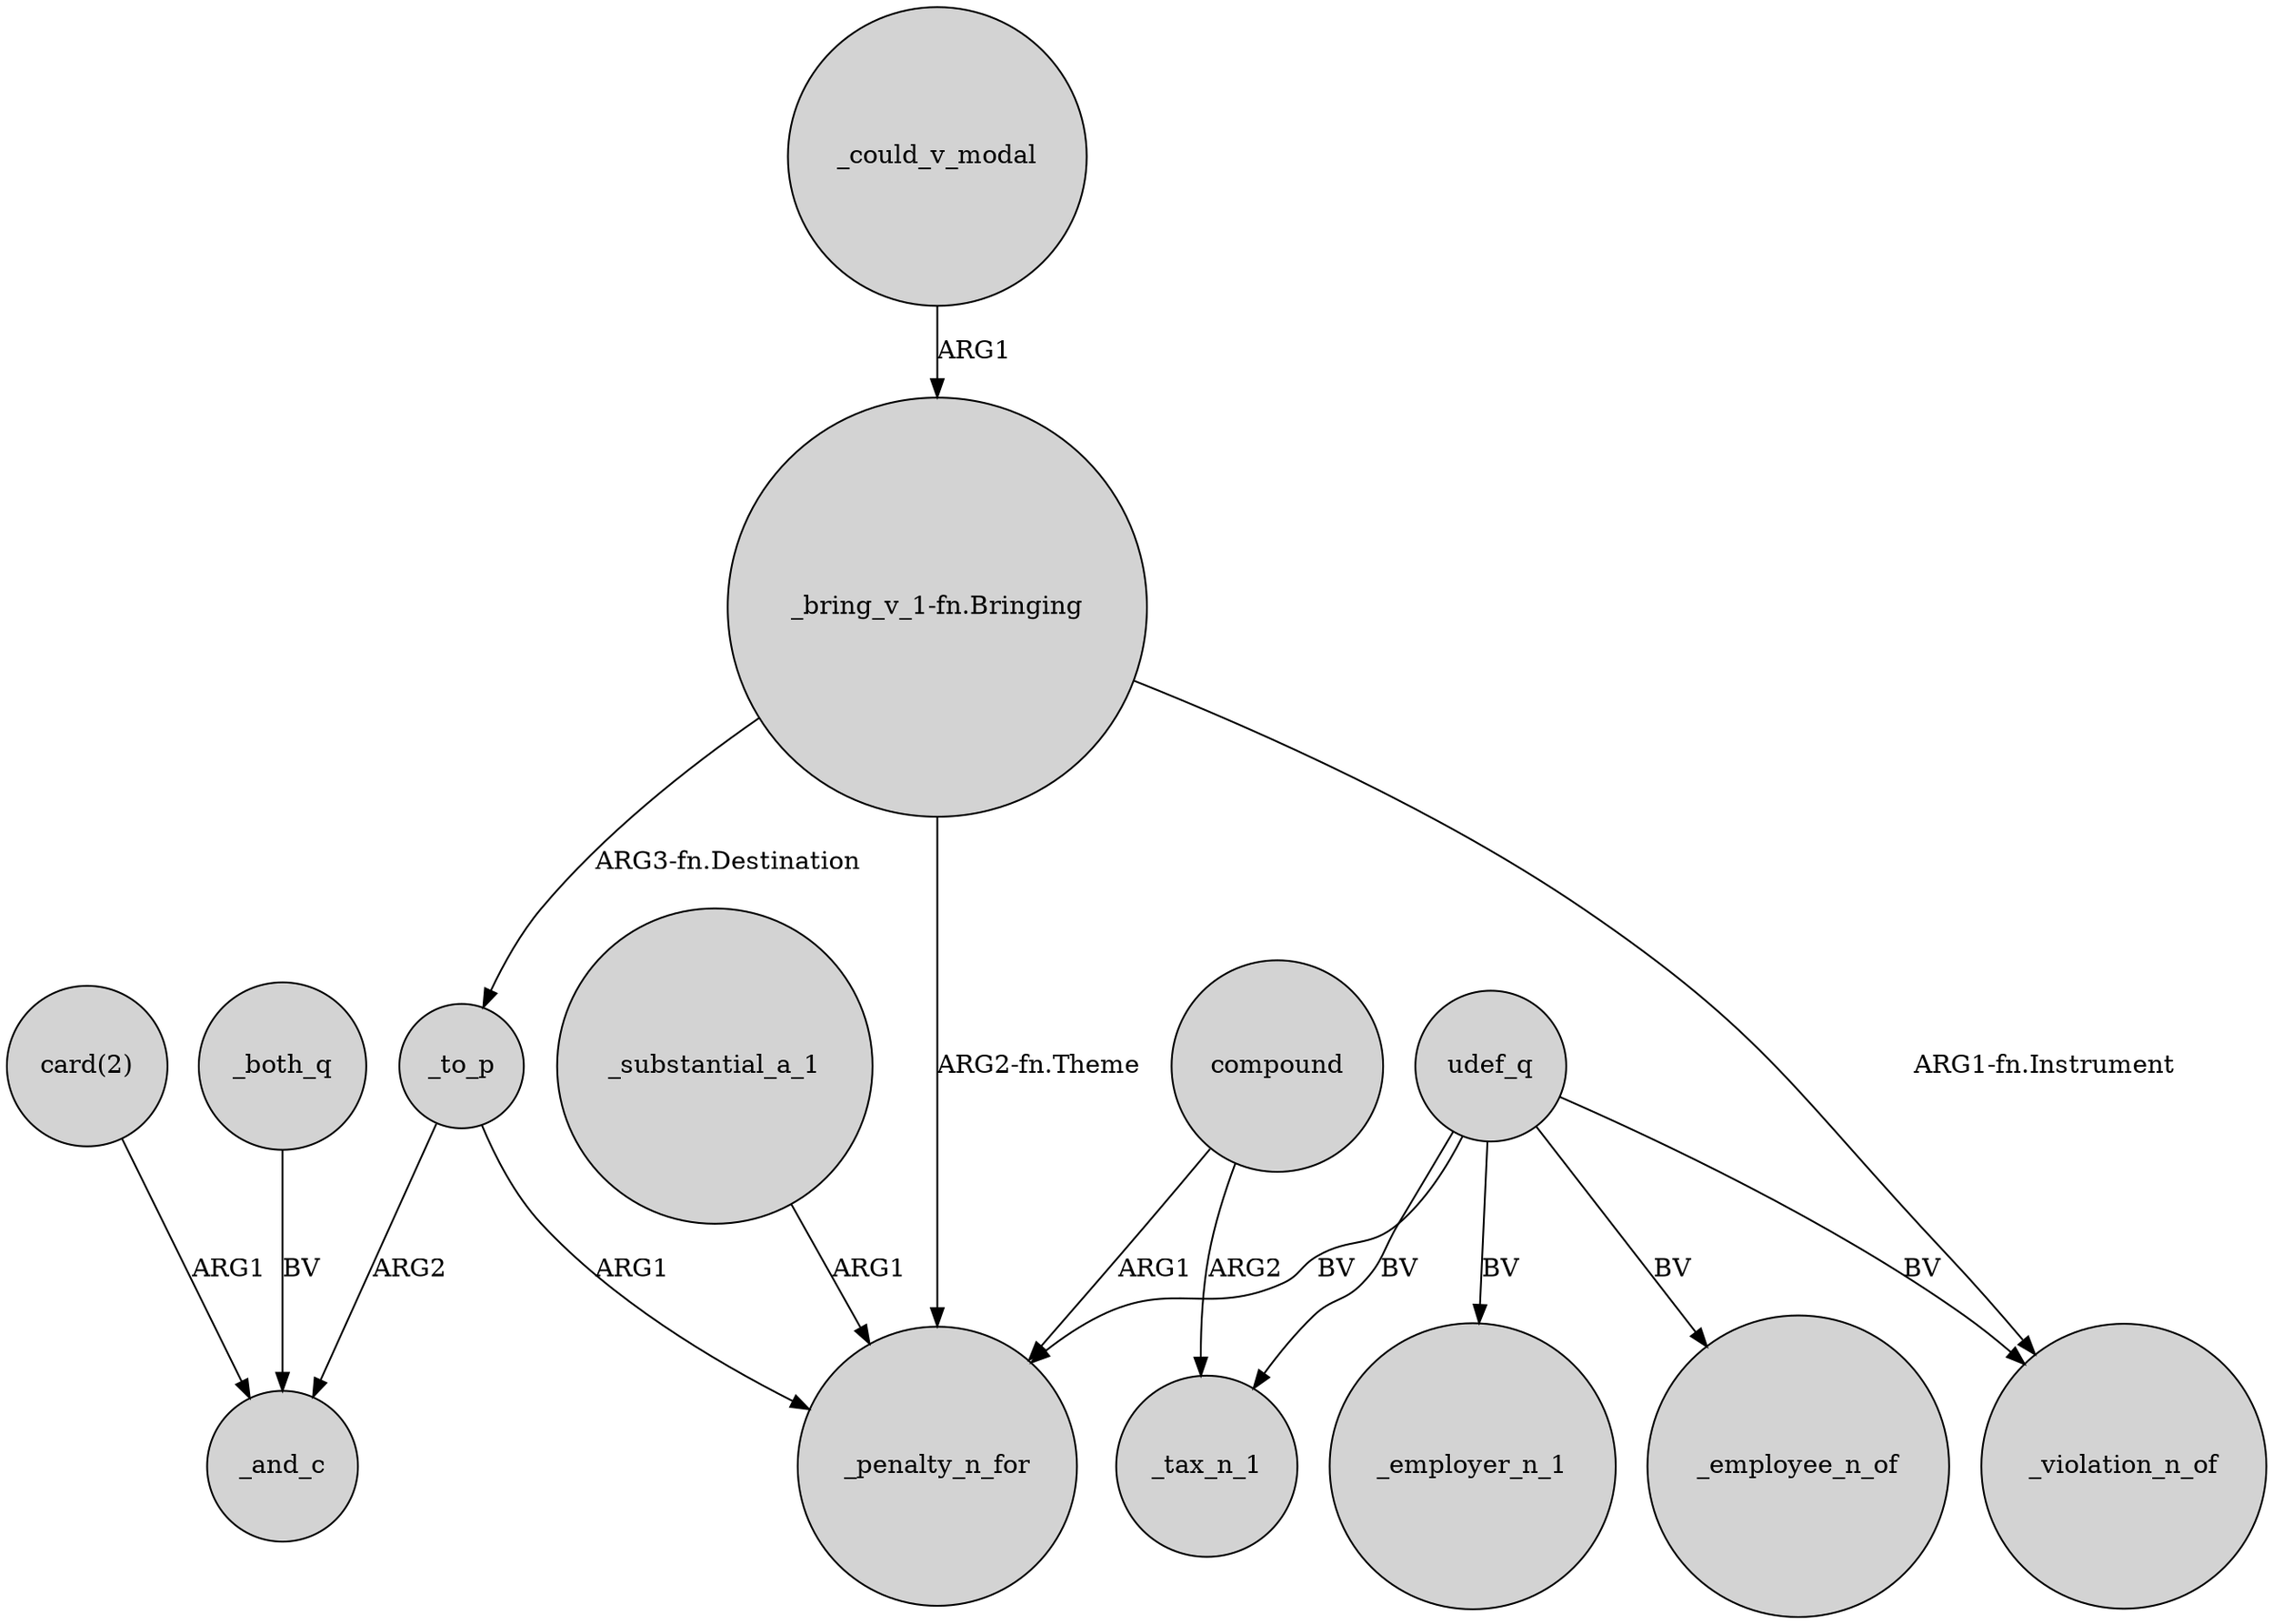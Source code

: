 digraph {
	node [shape=circle style=filled]
	"card(2)" -> _and_c [label=ARG1]
	_both_q -> _and_c [label=BV]
	udef_q -> _employer_n_1 [label=BV]
	"_bring_v_1-fn.Bringing" -> _to_p [label="ARG3-fn.Destination"]
	udef_q -> _penalty_n_for [label=BV]
	_to_p -> _penalty_n_for [label=ARG1]
	compound -> _tax_n_1 [label=ARG2]
	_substantial_a_1 -> _penalty_n_for [label=ARG1]
	_to_p -> _and_c [label=ARG2]
	udef_q -> _employee_n_of [label=BV]
	"_bring_v_1-fn.Bringing" -> _penalty_n_for [label="ARG2-fn.Theme"]
	compound -> _penalty_n_for [label=ARG1]
	_could_v_modal -> "_bring_v_1-fn.Bringing" [label=ARG1]
	"_bring_v_1-fn.Bringing" -> _violation_n_of [label="ARG1-fn.Instrument"]
	udef_q -> _violation_n_of [label=BV]
	udef_q -> _tax_n_1 [label=BV]
}
